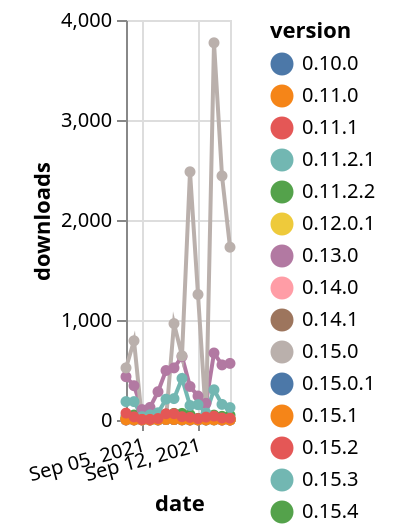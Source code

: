 {"$schema": "https://vega.github.io/schema/vega-lite/v5.json", "description": "A simple bar chart with embedded data.", "data": {"values": [{"date": "2021-09-03", "total": 17141, "delta": 5, "version": "0.8.3"}, {"date": "2021-09-04", "total": 17146, "delta": 5, "version": "0.8.3"}, {"date": "2021-09-05", "total": 17152, "delta": 6, "version": "0.8.3"}, {"date": "2021-09-06", "total": 17156, "delta": 4, "version": "0.8.3"}, {"date": "2021-09-07", "total": 17159, "delta": 3, "version": "0.8.3"}, {"date": "2021-09-08", "total": 17191, "delta": 32, "version": "0.8.3"}, {"date": "2021-09-09", "total": 17220, "delta": 29, "version": "0.8.3"}, {"date": "2021-09-10", "total": 17224, "delta": 4, "version": "0.8.3"}, {"date": "2021-09-11", "total": 17227, "delta": 3, "version": "0.8.3"}, {"date": "2021-09-12", "total": 17231, "delta": 4, "version": "0.8.3"}, {"date": "2021-09-13", "total": 17246, "delta": 15, "version": "0.8.3"}, {"date": "2021-09-14", "total": 17260, "delta": 14, "version": "0.8.3"}, {"date": "2021-09-15", "total": 17262, "delta": 2, "version": "0.8.3"}, {"date": "2021-09-16", "total": 17267, "delta": 5, "version": "0.8.3"}, {"date": "2021-09-03", "total": 55489, "delta": 4, "version": "0.15.0.1"}, {"date": "2021-09-04", "total": 55494, "delta": 5, "version": "0.15.0.1"}, {"date": "2021-09-05", "total": 55496, "delta": 2, "version": "0.15.0.1"}, {"date": "2021-09-06", "total": 55498, "delta": 2, "version": "0.15.0.1"}, {"date": "2021-09-07", "total": 55501, "delta": 3, "version": "0.15.0.1"}, {"date": "2021-09-08", "total": 55516, "delta": 15, "version": "0.15.0.1"}, {"date": "2021-09-09", "total": 55526, "delta": 10, "version": "0.15.0.1"}, {"date": "2021-09-10", "total": 55534, "delta": 8, "version": "0.15.0.1"}, {"date": "2021-09-11", "total": 55539, "delta": 5, "version": "0.15.0.1"}, {"date": "2021-09-12", "total": 55543, "delta": 4, "version": "0.15.0.1"}, {"date": "2021-09-13", "total": 55545, "delta": 2, "version": "0.15.0.1"}, {"date": "2021-09-14", "total": 55548, "delta": 3, "version": "0.15.0.1"}, {"date": "2021-09-15", "total": 55555, "delta": 7, "version": "0.15.0.1"}, {"date": "2021-09-16", "total": 55558, "delta": 3, "version": "0.15.0.1"}, {"date": "2021-09-03", "total": 32599, "delta": 3, "version": "0.15.1"}, {"date": "2021-09-04", "total": 32601, "delta": 2, "version": "0.15.1"}, {"date": "2021-09-05", "total": 32605, "delta": 4, "version": "0.15.1"}, {"date": "2021-09-06", "total": 32607, "delta": 2, "version": "0.15.1"}, {"date": "2021-09-07", "total": 32611, "delta": 4, "version": "0.15.1"}, {"date": "2021-09-08", "total": 32617, "delta": 6, "version": "0.15.1"}, {"date": "2021-09-09", "total": 32625, "delta": 8, "version": "0.15.1"}, {"date": "2021-09-10", "total": 32629, "delta": 4, "version": "0.15.1"}, {"date": "2021-09-11", "total": 32633, "delta": 4, "version": "0.15.1"}, {"date": "2021-09-12", "total": 32635, "delta": 2, "version": "0.15.1"}, {"date": "2021-09-13", "total": 32639, "delta": 4, "version": "0.15.1"}, {"date": "2021-09-14", "total": 32643, "delta": 4, "version": "0.15.1"}, {"date": "2021-09-15", "total": 32646, "delta": 3, "version": "0.15.1"}, {"date": "2021-09-16", "total": 32649, "delta": 3, "version": "0.15.1"}, {"date": "2021-09-03", "total": 85950, "delta": 12, "version": "0.14.1"}, {"date": "2021-09-04", "total": 85982, "delta": 32, "version": "0.14.1"}, {"date": "2021-09-05", "total": 86014, "delta": 32, "version": "0.14.1"}, {"date": "2021-09-06", "total": 86066, "delta": 52, "version": "0.14.1"}, {"date": "2021-09-07", "total": 86084, "delta": 18, "version": "0.14.1"}, {"date": "2021-09-08", "total": 86104, "delta": 20, "version": "0.14.1"}, {"date": "2021-09-09", "total": 86122, "delta": 18, "version": "0.14.1"}, {"date": "2021-09-10", "total": 86141, "delta": 19, "version": "0.14.1"}, {"date": "2021-09-11", "total": 86150, "delta": 9, "version": "0.14.1"}, {"date": "2021-09-12", "total": 86159, "delta": 9, "version": "0.14.1"}, {"date": "2021-09-13", "total": 86165, "delta": 6, "version": "0.14.1"}, {"date": "2021-09-14", "total": 86181, "delta": 16, "version": "0.14.1"}, {"date": "2021-09-15", "total": 86192, "delta": 11, "version": "0.14.1"}, {"date": "2021-09-16", "total": 86198, "delta": 6, "version": "0.14.1"}, {"date": "2021-09-03", "total": 63543, "delta": 35, "version": "0.15.4"}, {"date": "2021-09-04", "total": 63593, "delta": 50, "version": "0.15.4"}, {"date": "2021-09-05", "total": 63603, "delta": 10, "version": "0.15.4"}, {"date": "2021-09-06", "total": 63608, "delta": 5, "version": "0.15.4"}, {"date": "2021-09-07", "total": 63644, "delta": 36, "version": "0.15.4"}, {"date": "2021-09-08", "total": 63702, "delta": 58, "version": "0.15.4"}, {"date": "2021-09-09", "total": 63768, "delta": 66, "version": "0.15.4"}, {"date": "2021-09-10", "total": 63834, "delta": 66, "version": "0.15.4"}, {"date": "2021-09-11", "total": 63888, "delta": 54, "version": "0.15.4"}, {"date": "2021-09-12", "total": 63904, "delta": 16, "version": "0.15.4"}, {"date": "2021-09-13", "total": 63910, "delta": 6, "version": "0.15.4"}, {"date": "2021-09-14", "total": 63959, "delta": 49, "version": "0.15.4"}, {"date": "2021-09-15", "total": 63996, "delta": 37, "version": "0.15.4"}, {"date": "2021-09-16", "total": 64044, "delta": 48, "version": "0.15.4"}, {"date": "2021-09-03", "total": 21742, "delta": 2, "version": "0.10.0"}, {"date": "2021-09-04", "total": 21744, "delta": 2, "version": "0.10.0"}, {"date": "2021-09-05", "total": 21748, "delta": 4, "version": "0.10.0"}, {"date": "2021-09-06", "total": 21750, "delta": 2, "version": "0.10.0"}, {"date": "2021-09-07", "total": 21753, "delta": 3, "version": "0.10.0"}, {"date": "2021-09-08", "total": 21780, "delta": 27, "version": "0.10.0"}, {"date": "2021-09-09", "total": 21808, "delta": 28, "version": "0.10.0"}, {"date": "2021-09-10", "total": 21812, "delta": 4, "version": "0.10.0"}, {"date": "2021-09-11", "total": 21814, "delta": 2, "version": "0.10.0"}, {"date": "2021-09-12", "total": 21819, "delta": 5, "version": "0.10.0"}, {"date": "2021-09-13", "total": 21830, "delta": 11, "version": "0.10.0"}, {"date": "2021-09-14", "total": 21839, "delta": 9, "version": "0.10.0"}, {"date": "2021-09-15", "total": 21841, "delta": 2, "version": "0.10.0"}, {"date": "2021-09-16", "total": 21844, "delta": 3, "version": "0.10.0"}, {"date": "2021-09-03", "total": 10230, "delta": 2, "version": "0.11.2.1"}, {"date": "2021-09-04", "total": 10232, "delta": 2, "version": "0.11.2.1"}, {"date": "2021-09-05", "total": 10234, "delta": 2, "version": "0.11.2.1"}, {"date": "2021-09-06", "total": 10236, "delta": 2, "version": "0.11.2.1"}, {"date": "2021-09-07", "total": 10238, "delta": 2, "version": "0.11.2.1"}, {"date": "2021-09-08", "total": 10243, "delta": 5, "version": "0.11.2.1"}, {"date": "2021-09-09", "total": 10249, "delta": 6, "version": "0.11.2.1"}, {"date": "2021-09-10", "total": 10252, "delta": 3, "version": "0.11.2.1"}, {"date": "2021-09-11", "total": 10255, "delta": 3, "version": "0.11.2.1"}, {"date": "2021-09-12", "total": 10257, "delta": 2, "version": "0.11.2.1"}, {"date": "2021-09-13", "total": 10259, "delta": 2, "version": "0.11.2.1"}, {"date": "2021-09-14", "total": 10261, "delta": 2, "version": "0.11.2.1"}, {"date": "2021-09-15", "total": 10264, "delta": 3, "version": "0.11.2.1"}, {"date": "2021-09-16", "total": 10265, "delta": 1, "version": "0.11.2.1"}, {"date": "2021-09-03", "total": 30153, "delta": 10, "version": "0.9.1"}, {"date": "2021-09-04", "total": 30159, "delta": 6, "version": "0.9.1"}, {"date": "2021-09-05", "total": 30161, "delta": 2, "version": "0.9.1"}, {"date": "2021-09-06", "total": 30164, "delta": 3, "version": "0.9.1"}, {"date": "2021-09-07", "total": 30170, "delta": 6, "version": "0.9.1"}, {"date": "2021-09-08", "total": 30213, "delta": 43, "version": "0.9.1"}, {"date": "2021-09-09", "total": 30256, "delta": 43, "version": "0.9.1"}, {"date": "2021-09-10", "total": 30263, "delta": 7, "version": "0.9.1"}, {"date": "2021-09-11", "total": 30268, "delta": 5, "version": "0.9.1"}, {"date": "2021-09-12", "total": 30271, "delta": 3, "version": "0.9.1"}, {"date": "2021-09-13", "total": 30281, "delta": 10, "version": "0.9.1"}, {"date": "2021-09-14", "total": 30299, "delta": 18, "version": "0.9.1"}, {"date": "2021-09-15", "total": 30304, "delta": 5, "version": "0.9.1"}, {"date": "2021-09-16", "total": 30314, "delta": 10, "version": "0.9.1"}, {"date": "2021-09-03", "total": 17295, "delta": 8, "version": "0.8.4"}, {"date": "2021-09-04", "total": 17300, "delta": 5, "version": "0.8.4"}, {"date": "2021-09-05", "total": 17304, "delta": 4, "version": "0.8.4"}, {"date": "2021-09-06", "total": 17306, "delta": 2, "version": "0.8.4"}, {"date": "2021-09-07", "total": 17310, "delta": 4, "version": "0.8.4"}, {"date": "2021-09-08", "total": 17320, "delta": 10, "version": "0.8.4"}, {"date": "2021-09-09", "total": 17334, "delta": 14, "version": "0.8.4"}, {"date": "2021-09-10", "total": 17344, "delta": 10, "version": "0.8.4"}, {"date": "2021-09-11", "total": 17351, "delta": 7, "version": "0.8.4"}, {"date": "2021-09-12", "total": 17354, "delta": 3, "version": "0.8.4"}, {"date": "2021-09-13", "total": 17357, "delta": 3, "version": "0.8.4"}, {"date": "2021-09-14", "total": 17370, "delta": 13, "version": "0.8.4"}, {"date": "2021-09-15", "total": 17375, "delta": 5, "version": "0.8.4"}, {"date": "2021-09-16", "total": 17378, "delta": 3, "version": "0.8.4"}, {"date": "2021-09-03", "total": 4332, "delta": 3, "version": "0.8.4pre0"}, {"date": "2021-09-04", "total": 4334, "delta": 2, "version": "0.8.4pre0"}, {"date": "2021-09-05", "total": 4336, "delta": 2, "version": "0.8.4pre0"}, {"date": "2021-09-06", "total": 4338, "delta": 2, "version": "0.8.4pre0"}, {"date": "2021-09-07", "total": 4340, "delta": 2, "version": "0.8.4pre0"}, {"date": "2021-09-08", "total": 4345, "delta": 5, "version": "0.8.4pre0"}, {"date": "2021-09-09", "total": 4350, "delta": 5, "version": "0.8.4pre0"}, {"date": "2021-09-10", "total": 4352, "delta": 2, "version": "0.8.4pre0"}, {"date": "2021-09-11", "total": 4354, "delta": 2, "version": "0.8.4pre0"}, {"date": "2021-09-12", "total": 4356, "delta": 2, "version": "0.8.4pre0"}, {"date": "2021-09-13", "total": 4358, "delta": 2, "version": "0.8.4pre0"}, {"date": "2021-09-14", "total": 4360, "delta": 2, "version": "0.8.4pre0"}, {"date": "2021-09-15", "total": 4362, "delta": 2, "version": "0.8.4pre0"}, {"date": "2021-09-16", "total": 4363, "delta": 1, "version": "0.8.4pre0"}, {"date": "2021-09-03", "total": 121248, "delta": 433, "version": "0.16.0.1"}, {"date": "2021-09-04", "total": 121591, "delta": 343, "version": "0.16.0.1"}, {"date": "2021-09-05", "total": 121695, "delta": 104, "version": "0.16.0.1"}, {"date": "2021-09-06", "total": 121821, "delta": 126, "version": "0.16.0.1"}, {"date": "2021-09-07", "total": 122104, "delta": 283, "version": "0.16.0.1"}, {"date": "2021-09-08", "total": 122599, "delta": 495, "version": "0.16.0.1"}, {"date": "2021-09-09", "total": 123120, "delta": 521, "version": "0.16.0.1"}, {"date": "2021-09-10", "total": 123754, "delta": 634, "version": "0.16.0.1"}, {"date": "2021-09-11", "total": 124089, "delta": 335, "version": "0.16.0.1"}, {"date": "2021-09-12", "total": 124329, "delta": 240, "version": "0.16.0.1"}, {"date": "2021-09-13", "total": 124496, "delta": 167, "version": "0.16.0.1"}, {"date": "2021-09-14", "total": 125166, "delta": 670, "version": "0.16.0.1"}, {"date": "2021-09-15", "total": 125717, "delta": 551, "version": "0.16.0.1"}, {"date": "2021-09-16", "total": 126283, "delta": 566, "version": "0.16.0.1"}, {"date": "2021-09-03", "total": 27796, "delta": 6, "version": "0.12.0.1"}, {"date": "2021-09-04", "total": 27799, "delta": 3, "version": "0.12.0.1"}, {"date": "2021-09-05", "total": 27801, "delta": 2, "version": "0.12.0.1"}, {"date": "2021-09-06", "total": 27803, "delta": 2, "version": "0.12.0.1"}, {"date": "2021-09-07", "total": 27805, "delta": 2, "version": "0.12.0.1"}, {"date": "2021-09-08", "total": 27818, "delta": 13, "version": "0.12.0.1"}, {"date": "2021-09-09", "total": 27831, "delta": 13, "version": "0.12.0.1"}, {"date": "2021-09-10", "total": 27835, "delta": 4, "version": "0.12.0.1"}, {"date": "2021-09-11", "total": 27837, "delta": 2, "version": "0.12.0.1"}, {"date": "2021-09-12", "total": 27840, "delta": 3, "version": "0.12.0.1"}, {"date": "2021-09-13", "total": 27843, "delta": 3, "version": "0.12.0.1"}, {"date": "2021-09-14", "total": 27845, "delta": 2, "version": "0.12.0.1"}, {"date": "2021-09-15", "total": 27848, "delta": 3, "version": "0.12.0.1"}, {"date": "2021-09-16", "total": 27858, "delta": 10, "version": "0.12.0.1"}, {"date": "2021-09-03", "total": 21085, "delta": 2, "version": "0.13.0"}, {"date": "2021-09-04", "total": 21089, "delta": 4, "version": "0.13.0"}, {"date": "2021-09-05", "total": 21091, "delta": 2, "version": "0.13.0"}, {"date": "2021-09-06", "total": 21093, "delta": 2, "version": "0.13.0"}, {"date": "2021-09-07", "total": 21095, "delta": 2, "version": "0.13.0"}, {"date": "2021-09-08", "total": 21100, "delta": 5, "version": "0.13.0"}, {"date": "2021-09-09", "total": 21105, "delta": 5, "version": "0.13.0"}, {"date": "2021-09-10", "total": 21108, "delta": 3, "version": "0.13.0"}, {"date": "2021-09-11", "total": 21110, "delta": 2, "version": "0.13.0"}, {"date": "2021-09-12", "total": 21115, "delta": 5, "version": "0.13.0"}, {"date": "2021-09-13", "total": 21120, "delta": 5, "version": "0.13.0"}, {"date": "2021-09-14", "total": 21125, "delta": 5, "version": "0.13.0"}, {"date": "2021-09-15", "total": 21129, "delta": 4, "version": "0.13.0"}, {"date": "2021-09-16", "total": 21132, "delta": 3, "version": "0.13.0"}, {"date": "2021-09-03", "total": 9484, "delta": 15, "version": "0.16.0"}, {"date": "2021-09-04", "total": 9496, "delta": 12, "version": "0.16.0"}, {"date": "2021-09-05", "total": 9500, "delta": 4, "version": "0.16.0"}, {"date": "2021-09-06", "total": 9507, "delta": 7, "version": "0.16.0"}, {"date": "2021-09-07", "total": 9518, "delta": 11, "version": "0.16.0"}, {"date": "2021-09-08", "total": 9535, "delta": 17, "version": "0.16.0"}, {"date": "2021-09-09", "total": 9547, "delta": 12, "version": "0.16.0"}, {"date": "2021-09-10", "total": 9560, "delta": 13, "version": "0.16.0"}, {"date": "2021-09-11", "total": 9574, "delta": 14, "version": "0.16.0"}, {"date": "2021-09-12", "total": 9578, "delta": 4, "version": "0.16.0"}, {"date": "2021-09-13", "total": 9587, "delta": 9, "version": "0.16.0"}, {"date": "2021-09-14", "total": 9596, "delta": 9, "version": "0.16.0"}, {"date": "2021-09-15", "total": 9601, "delta": 5, "version": "0.16.0"}, {"date": "2021-09-16", "total": 9609, "delta": 8, "version": "0.16.0"}, {"date": "2021-09-03", "total": 44673, "delta": 9, "version": "0.11.2.2"}, {"date": "2021-09-04", "total": 44684, "delta": 11, "version": "0.11.2.2"}, {"date": "2021-09-05", "total": 44689, "delta": 5, "version": "0.11.2.2"}, {"date": "2021-09-06", "total": 44694, "delta": 5, "version": "0.11.2.2"}, {"date": "2021-09-07", "total": 44702, "delta": 8, "version": "0.11.2.2"}, {"date": "2021-09-08", "total": 44719, "delta": 17, "version": "0.11.2.2"}, {"date": "2021-09-09", "total": 44733, "delta": 14, "version": "0.11.2.2"}, {"date": "2021-09-10", "total": 44749, "delta": 16, "version": "0.11.2.2"}, {"date": "2021-09-11", "total": 44757, "delta": 8, "version": "0.11.2.2"}, {"date": "2021-09-12", "total": 44759, "delta": 2, "version": "0.11.2.2"}, {"date": "2021-09-13", "total": 44763, "delta": 4, "version": "0.11.2.2"}, {"date": "2021-09-14", "total": 44774, "delta": 11, "version": "0.11.2.2"}, {"date": "2021-09-15", "total": 44775, "delta": 1, "version": "0.11.2.2"}, {"date": "2021-09-16", "total": 44781, "delta": 6, "version": "0.11.2.2"}, {"date": "2021-09-03", "total": 4230, "delta": 6, "version": "0.7.7"}, {"date": "2021-09-04", "total": 4234, "delta": 4, "version": "0.7.7"}, {"date": "2021-09-05", "total": 4238, "delta": 4, "version": "0.7.7"}, {"date": "2021-09-06", "total": 4240, "delta": 2, "version": "0.7.7"}, {"date": "2021-09-07", "total": 4243, "delta": 3, "version": "0.7.7"}, {"date": "2021-09-08", "total": 4250, "delta": 7, "version": "0.7.7"}, {"date": "2021-09-09", "total": 4259, "delta": 9, "version": "0.7.7"}, {"date": "2021-09-10", "total": 4263, "delta": 4, "version": "0.7.7"}, {"date": "2021-09-11", "total": 4265, "delta": 2, "version": "0.7.7"}, {"date": "2021-09-12", "total": 4267, "delta": 2, "version": "0.7.7"}, {"date": "2021-09-13", "total": 4269, "delta": 2, "version": "0.7.7"}, {"date": "2021-09-14", "total": 4273, "delta": 4, "version": "0.7.7"}, {"date": "2021-09-15", "total": 4273, "delta": 0, "version": "0.7.7"}, {"date": "2021-09-16", "total": 4274, "delta": 1, "version": "0.7.7"}, {"date": "2021-09-03", "total": 20459, "delta": 2, "version": "0.14.0"}, {"date": "2021-09-04", "total": 20461, "delta": 2, "version": "0.14.0"}, {"date": "2021-09-05", "total": 20463, "delta": 2, "version": "0.14.0"}, {"date": "2021-09-06", "total": 20465, "delta": 2, "version": "0.14.0"}, {"date": "2021-09-07", "total": 20468, "delta": 3, "version": "0.14.0"}, {"date": "2021-09-08", "total": 20480, "delta": 12, "version": "0.14.0"}, {"date": "2021-09-09", "total": 20491, "delta": 11, "version": "0.14.0"}, {"date": "2021-09-10", "total": 20493, "delta": 2, "version": "0.14.0"}, {"date": "2021-09-11", "total": 20495, "delta": 2, "version": "0.14.0"}, {"date": "2021-09-12", "total": 20497, "delta": 2, "version": "0.14.0"}, {"date": "2021-09-13", "total": 20500, "delta": 3, "version": "0.14.0"}, {"date": "2021-09-14", "total": 20503, "delta": 3, "version": "0.14.0"}, {"date": "2021-09-15", "total": 20505, "delta": 2, "version": "0.14.0"}, {"date": "2021-09-16", "total": 20507, "delta": 2, "version": "0.14.0"}, {"date": "2021-09-03", "total": 233870, "delta": 184, "version": "0.15.3"}, {"date": "2021-09-04", "total": 234054, "delta": 184, "version": "0.15.3"}, {"date": "2021-09-05", "total": 234087, "delta": 33, "version": "0.15.3"}, {"date": "2021-09-06", "total": 234138, "delta": 51, "version": "0.15.3"}, {"date": "2021-09-07", "total": 234210, "delta": 72, "version": "0.15.3"}, {"date": "2021-09-08", "total": 234418, "delta": 208, "version": "0.15.3"}, {"date": "2021-09-09", "total": 234632, "delta": 214, "version": "0.15.3"}, {"date": "2021-09-10", "total": 235048, "delta": 416, "version": "0.15.3"}, {"date": "2021-09-11", "total": 235193, "delta": 145, "version": "0.15.3"}, {"date": "2021-09-12", "total": 235346, "delta": 153, "version": "0.15.3"}, {"date": "2021-09-13", "total": 235414, "delta": 68, "version": "0.15.3"}, {"date": "2021-09-14", "total": 235716, "delta": 302, "version": "0.15.3"}, {"date": "2021-09-15", "total": 235872, "delta": 156, "version": "0.15.3"}, {"date": "2021-09-16", "total": 235996, "delta": 124, "version": "0.15.3"}, {"date": "2021-09-03", "total": 15055, "delta": 2, "version": "0.11.1"}, {"date": "2021-09-04", "total": 15057, "delta": 2, "version": "0.11.1"}, {"date": "2021-09-05", "total": 15059, "delta": 2, "version": "0.11.1"}, {"date": "2021-09-06", "total": 15061, "delta": 2, "version": "0.11.1"}, {"date": "2021-09-07", "total": 15064, "delta": 3, "version": "0.11.1"}, {"date": "2021-09-08", "total": 15070, "delta": 6, "version": "0.11.1"}, {"date": "2021-09-09", "total": 15076, "delta": 6, "version": "0.11.1"}, {"date": "2021-09-10", "total": 15080, "delta": 4, "version": "0.11.1"}, {"date": "2021-09-11", "total": 15082, "delta": 2, "version": "0.11.1"}, {"date": "2021-09-12", "total": 15085, "delta": 3, "version": "0.11.1"}, {"date": "2021-09-13", "total": 15087, "delta": 2, "version": "0.11.1"}, {"date": "2021-09-14", "total": 15091, "delta": 4, "version": "0.11.1"}, {"date": "2021-09-15", "total": 15093, "delta": 2, "version": "0.11.1"}, {"date": "2021-09-16", "total": 15094, "delta": 1, "version": "0.11.1"}, {"date": "2021-09-03", "total": 20315, "delta": 3, "version": "0.9.1.4"}, {"date": "2021-09-04", "total": 20319, "delta": 4, "version": "0.9.1.4"}, {"date": "2021-09-05", "total": 20321, "delta": 2, "version": "0.9.1.4"}, {"date": "2021-09-06", "total": 20323, "delta": 2, "version": "0.9.1.4"}, {"date": "2021-09-07", "total": 20325, "delta": 2, "version": "0.9.1.4"}, {"date": "2021-09-08", "total": 20332, "delta": 7, "version": "0.9.1.4"}, {"date": "2021-09-09", "total": 20340, "delta": 8, "version": "0.9.1.4"}, {"date": "2021-09-10", "total": 20342, "delta": 2, "version": "0.9.1.4"}, {"date": "2021-09-11", "total": 20344, "delta": 2, "version": "0.9.1.4"}, {"date": "2021-09-12", "total": 20347, "delta": 3, "version": "0.9.1.4"}, {"date": "2021-09-13", "total": 20349, "delta": 2, "version": "0.9.1.4"}, {"date": "2021-09-14", "total": 20354, "delta": 5, "version": "0.9.1.4"}, {"date": "2021-09-15", "total": 20362, "delta": 8, "version": "0.9.1.4"}, {"date": "2021-09-16", "total": 20365, "delta": 3, "version": "0.9.1.4"}, {"date": "2021-09-03", "total": 639561, "delta": 521, "version": "0.15.0"}, {"date": "2021-09-04", "total": 640353, "delta": 792, "version": "0.15.0"}, {"date": "2021-09-05", "total": 640355, "delta": 2, "version": "0.15.0"}, {"date": "2021-09-06", "total": 640358, "delta": 3, "version": "0.15.0"}, {"date": "2021-09-07", "total": 640360, "delta": 2, "version": "0.15.0"}, {"date": "2021-09-08", "total": 640367, "delta": 7, "version": "0.15.0"}, {"date": "2021-09-09", "total": 641331, "delta": 964, "version": "0.15.0"}, {"date": "2021-09-10", "total": 641973, "delta": 642, "version": "0.15.0"}, {"date": "2021-09-11", "total": 644455, "delta": 2482, "version": "0.15.0"}, {"date": "2021-09-12", "total": 645710, "delta": 1255, "version": "0.15.0"}, {"date": "2021-09-13", "total": 645730, "delta": 20, "version": "0.15.0"}, {"date": "2021-09-14", "total": 649502, "delta": 3772, "version": "0.15.0"}, {"date": "2021-09-15", "total": 651943, "delta": 2441, "version": "0.15.0"}, {"date": "2021-09-16", "total": 653671, "delta": 1728, "version": "0.15.0"}, {"date": "2021-09-03", "total": 5408, "delta": 2, "version": "0.11.0"}, {"date": "2021-09-04", "total": 5410, "delta": 2, "version": "0.11.0"}, {"date": "2021-09-05", "total": 5412, "delta": 2, "version": "0.11.0"}, {"date": "2021-09-06", "total": 5414, "delta": 2, "version": "0.11.0"}, {"date": "2021-09-07", "total": 5416, "delta": 2, "version": "0.11.0"}, {"date": "2021-09-08", "total": 5422, "delta": 6, "version": "0.11.0"}, {"date": "2021-09-09", "total": 5427, "delta": 5, "version": "0.11.0"}, {"date": "2021-09-10", "total": 5429, "delta": 2, "version": "0.11.0"}, {"date": "2021-09-11", "total": 5431, "delta": 2, "version": "0.11.0"}, {"date": "2021-09-12", "total": 5433, "delta": 2, "version": "0.11.0"}, {"date": "2021-09-13", "total": 5435, "delta": 2, "version": "0.11.0"}, {"date": "2021-09-14", "total": 5437, "delta": 2, "version": "0.11.0"}, {"date": "2021-09-15", "total": 5439, "delta": 2, "version": "0.11.0"}, {"date": "2021-09-16", "total": 5440, "delta": 1, "version": "0.11.0"}, {"date": "2021-09-03", "total": 33985, "delta": 9, "version": "0.9.0"}, {"date": "2021-09-04", "total": 33993, "delta": 8, "version": "0.9.0"}, {"date": "2021-09-05", "total": 33996, "delta": 3, "version": "0.9.0"}, {"date": "2021-09-06", "total": 33998, "delta": 2, "version": "0.9.0"}, {"date": "2021-09-07", "total": 34002, "delta": 4, "version": "0.9.0"}, {"date": "2021-09-08", "total": 34013, "delta": 11, "version": "0.9.0"}, {"date": "2021-09-09", "total": 34027, "delta": 14, "version": "0.9.0"}, {"date": "2021-09-10", "total": 34031, "delta": 4, "version": "0.9.0"}, {"date": "2021-09-11", "total": 34037, "delta": 6, "version": "0.9.0"}, {"date": "2021-09-12", "total": 34040, "delta": 3, "version": "0.9.0"}, {"date": "2021-09-13", "total": 34043, "delta": 3, "version": "0.9.0"}, {"date": "2021-09-14", "total": 34049, "delta": 6, "version": "0.9.0"}, {"date": "2021-09-15", "total": 34053, "delta": 4, "version": "0.9.0"}, {"date": "2021-09-16", "total": 34055, "delta": 2, "version": "0.9.0"}, {"date": "2021-09-03", "total": 141421, "delta": 69, "version": "0.15.2"}, {"date": "2021-09-04", "total": 141452, "delta": 31, "version": "0.15.2"}, {"date": "2021-09-05", "total": 141458, "delta": 6, "version": "0.15.2"}, {"date": "2021-09-06", "total": 141464, "delta": 6, "version": "0.15.2"}, {"date": "2021-09-07", "total": 141479, "delta": 15, "version": "0.15.2"}, {"date": "2021-09-08", "total": 141541, "delta": 62, "version": "0.15.2"}, {"date": "2021-09-09", "total": 141604, "delta": 63, "version": "0.15.2"}, {"date": "2021-09-10", "total": 141637, "delta": 33, "version": "0.15.2"}, {"date": "2021-09-11", "total": 141663, "delta": 26, "version": "0.15.2"}, {"date": "2021-09-12", "total": 141677, "delta": 14, "version": "0.15.2"}, {"date": "2021-09-13", "total": 141706, "delta": 29, "version": "0.15.2"}, {"date": "2021-09-14", "total": 141745, "delta": 39, "version": "0.15.2"}, {"date": "2021-09-15", "total": 141765, "delta": 20, "version": "0.15.2"}, {"date": "2021-09-16", "total": 141783, "delta": 18, "version": "0.15.2"}]}, "width": "container", "mark": {"type": "line", "point": {"filled": true}}, "encoding": {"x": {"field": "date", "type": "temporal", "timeUnit": "yearmonthdate", "title": "date", "axis": {"labelAngle": -15}}, "y": {"field": "delta", "type": "quantitative", "title": "downloads"}, "color": {"field": "version", "type": "nominal"}, "tooltip": {"field": "delta"}}}